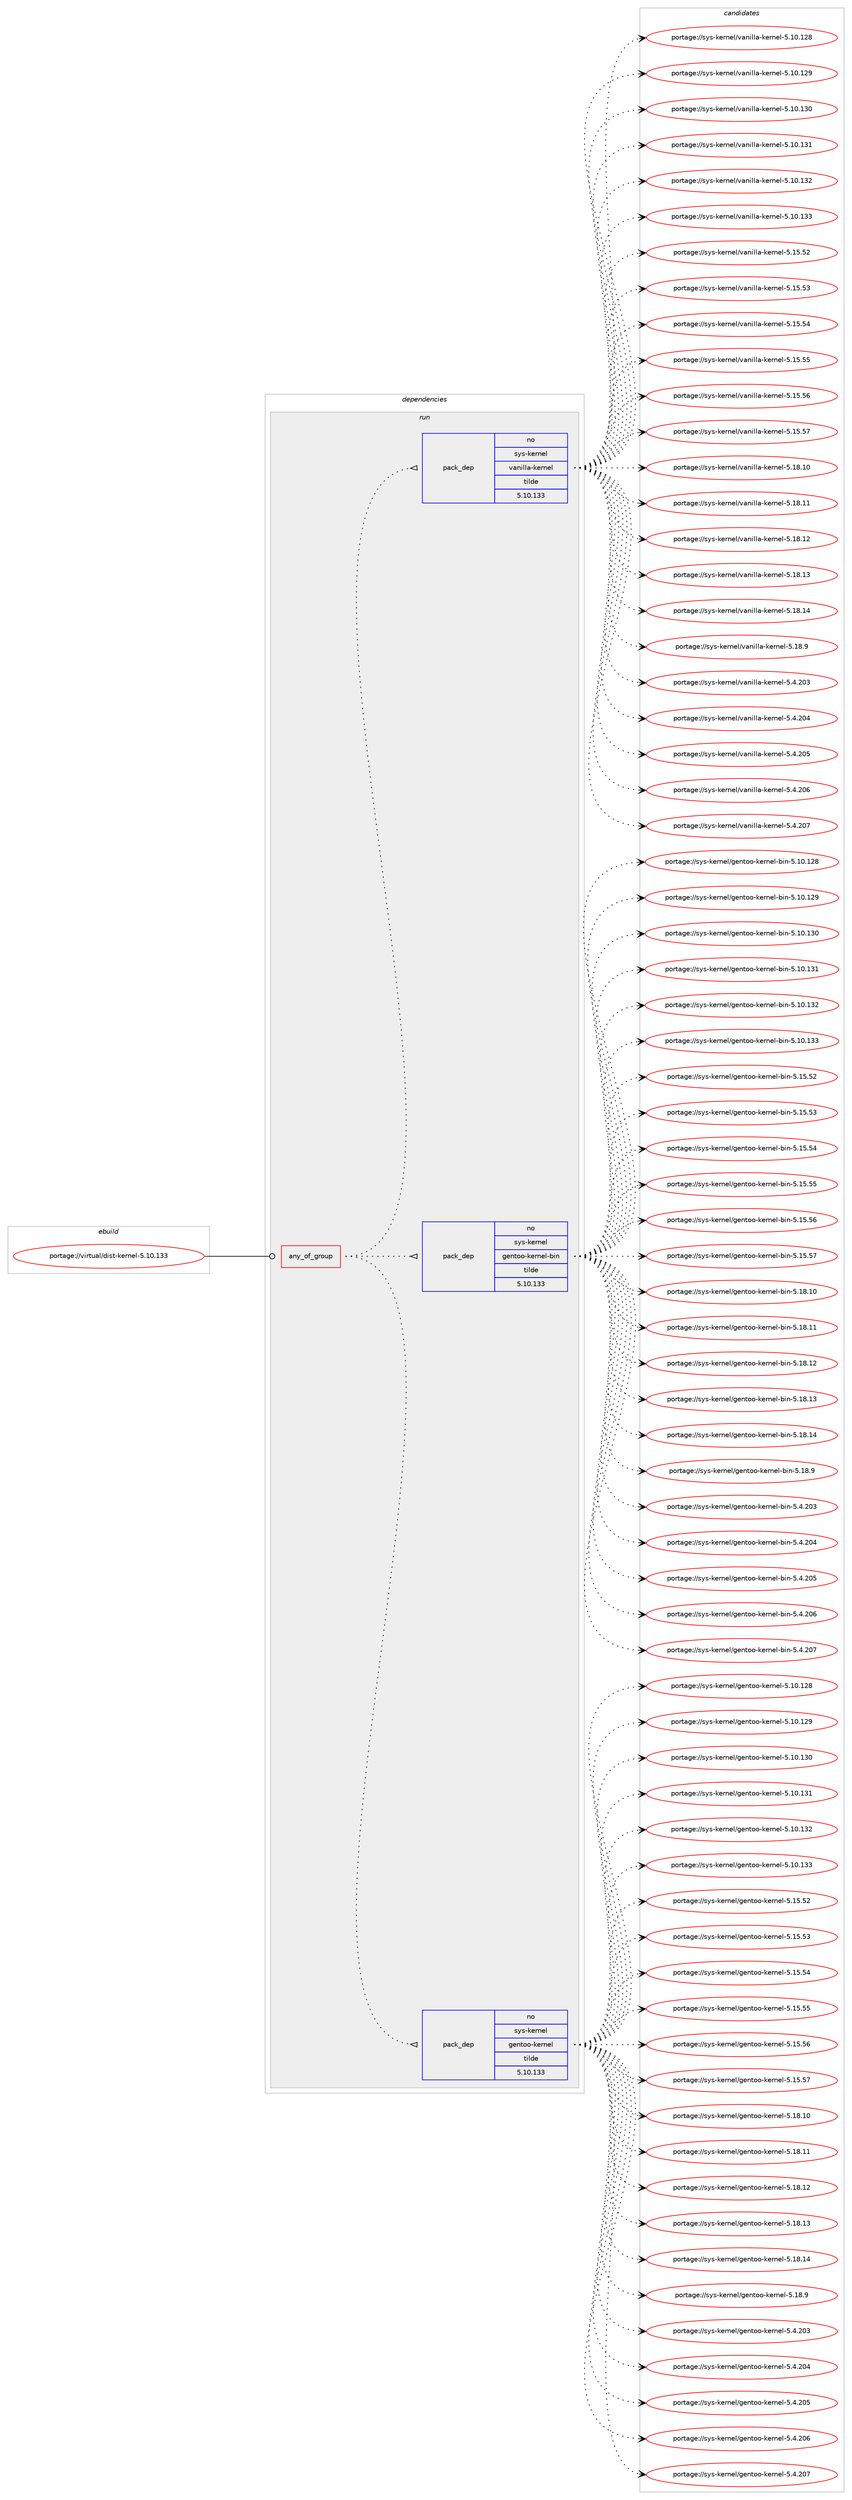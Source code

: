 digraph prolog {

# *************
# Graph options
# *************

newrank=true;
concentrate=true;
compound=true;
graph [rankdir=LR,fontname=Helvetica,fontsize=10,ranksep=1.5];#, ranksep=2.5, nodesep=0.2];
edge  [arrowhead=vee];
node  [fontname=Helvetica,fontsize=10];

# **********
# The ebuild
# **********

subgraph cluster_leftcol {
color=gray;
rank=same;
label=<<i>ebuild</i>>;
id [label="portage://virtual/dist-kernel-5.10.133", color=red, width=4, href="../virtual/dist-kernel-5.10.133.svg"];
}

# ****************
# The dependencies
# ****************

subgraph cluster_midcol {
color=gray;
label=<<i>dependencies</i>>;
subgraph cluster_compile {
fillcolor="#eeeeee";
style=filled;
label=<<i>compile</i>>;
}
subgraph cluster_compileandrun {
fillcolor="#eeeeee";
style=filled;
label=<<i>compile and run</i>>;
}
subgraph cluster_run {
fillcolor="#eeeeee";
style=filled;
label=<<i>run</i>>;
subgraph any8 {
dependency233 [label=<<TABLE BORDER="0" CELLBORDER="1" CELLSPACING="0" CELLPADDING="4"><TR><TD CELLPADDING="10">any_of_group</TD></TR></TABLE>>, shape=none, color=red];subgraph pack116 {
dependency234 [label=<<TABLE BORDER="0" CELLBORDER="1" CELLSPACING="0" CELLPADDING="4" WIDTH="220"><TR><TD ROWSPAN="6" CELLPADDING="30">pack_dep</TD></TR><TR><TD WIDTH="110">no</TD></TR><TR><TD>sys-kernel</TD></TR><TR><TD>gentoo-kernel</TD></TR><TR><TD>tilde</TD></TR><TR><TD>5.10.133</TD></TR></TABLE>>, shape=none, color=blue];
}
dependency233:e -> dependency234:w [weight=20,style="dotted",arrowhead="oinv"];
subgraph pack117 {
dependency235 [label=<<TABLE BORDER="0" CELLBORDER="1" CELLSPACING="0" CELLPADDING="4" WIDTH="220"><TR><TD ROWSPAN="6" CELLPADDING="30">pack_dep</TD></TR><TR><TD WIDTH="110">no</TD></TR><TR><TD>sys-kernel</TD></TR><TR><TD>gentoo-kernel-bin</TD></TR><TR><TD>tilde</TD></TR><TR><TD>5.10.133</TD></TR></TABLE>>, shape=none, color=blue];
}
dependency233:e -> dependency235:w [weight=20,style="dotted",arrowhead="oinv"];
subgraph pack118 {
dependency236 [label=<<TABLE BORDER="0" CELLBORDER="1" CELLSPACING="0" CELLPADDING="4" WIDTH="220"><TR><TD ROWSPAN="6" CELLPADDING="30">pack_dep</TD></TR><TR><TD WIDTH="110">no</TD></TR><TR><TD>sys-kernel</TD></TR><TR><TD>vanilla-kernel</TD></TR><TR><TD>tilde</TD></TR><TR><TD>5.10.133</TD></TR></TABLE>>, shape=none, color=blue];
}
dependency233:e -> dependency236:w [weight=20,style="dotted",arrowhead="oinv"];
}
id:e -> dependency233:w [weight=20,style="solid",arrowhead="odot"];
}
}

# **************
# The candidates
# **************

subgraph cluster_choices {
rank=same;
color=gray;
label=<<i>candidates</i>>;

subgraph choice116 {
color=black;
nodesep=1;
choice115121115451071011141101011084710310111011611111145107101114110101108455346494846495056 [label="portage://sys-kernel/gentoo-kernel-5.10.128", color=red, width=4,href="../sys-kernel/gentoo-kernel-5.10.128.svg"];
choice115121115451071011141101011084710310111011611111145107101114110101108455346494846495057 [label="portage://sys-kernel/gentoo-kernel-5.10.129", color=red, width=4,href="../sys-kernel/gentoo-kernel-5.10.129.svg"];
choice115121115451071011141101011084710310111011611111145107101114110101108455346494846495148 [label="portage://sys-kernel/gentoo-kernel-5.10.130", color=red, width=4,href="../sys-kernel/gentoo-kernel-5.10.130.svg"];
choice115121115451071011141101011084710310111011611111145107101114110101108455346494846495149 [label="portage://sys-kernel/gentoo-kernel-5.10.131", color=red, width=4,href="../sys-kernel/gentoo-kernel-5.10.131.svg"];
choice115121115451071011141101011084710310111011611111145107101114110101108455346494846495150 [label="portage://sys-kernel/gentoo-kernel-5.10.132", color=red, width=4,href="../sys-kernel/gentoo-kernel-5.10.132.svg"];
choice115121115451071011141101011084710310111011611111145107101114110101108455346494846495151 [label="portage://sys-kernel/gentoo-kernel-5.10.133", color=red, width=4,href="../sys-kernel/gentoo-kernel-5.10.133.svg"];
choice1151211154510710111411010110847103101110116111111451071011141101011084553464953465350 [label="portage://sys-kernel/gentoo-kernel-5.15.52", color=red, width=4,href="../sys-kernel/gentoo-kernel-5.15.52.svg"];
choice1151211154510710111411010110847103101110116111111451071011141101011084553464953465351 [label="portage://sys-kernel/gentoo-kernel-5.15.53", color=red, width=4,href="../sys-kernel/gentoo-kernel-5.15.53.svg"];
choice1151211154510710111411010110847103101110116111111451071011141101011084553464953465352 [label="portage://sys-kernel/gentoo-kernel-5.15.54", color=red, width=4,href="../sys-kernel/gentoo-kernel-5.15.54.svg"];
choice1151211154510710111411010110847103101110116111111451071011141101011084553464953465353 [label="portage://sys-kernel/gentoo-kernel-5.15.55", color=red, width=4,href="../sys-kernel/gentoo-kernel-5.15.55.svg"];
choice1151211154510710111411010110847103101110116111111451071011141101011084553464953465354 [label="portage://sys-kernel/gentoo-kernel-5.15.56", color=red, width=4,href="../sys-kernel/gentoo-kernel-5.15.56.svg"];
choice1151211154510710111411010110847103101110116111111451071011141101011084553464953465355 [label="portage://sys-kernel/gentoo-kernel-5.15.57", color=red, width=4,href="../sys-kernel/gentoo-kernel-5.15.57.svg"];
choice1151211154510710111411010110847103101110116111111451071011141101011084553464956464948 [label="portage://sys-kernel/gentoo-kernel-5.18.10", color=red, width=4,href="../sys-kernel/gentoo-kernel-5.18.10.svg"];
choice1151211154510710111411010110847103101110116111111451071011141101011084553464956464949 [label="portage://sys-kernel/gentoo-kernel-5.18.11", color=red, width=4,href="../sys-kernel/gentoo-kernel-5.18.11.svg"];
choice1151211154510710111411010110847103101110116111111451071011141101011084553464956464950 [label="portage://sys-kernel/gentoo-kernel-5.18.12", color=red, width=4,href="../sys-kernel/gentoo-kernel-5.18.12.svg"];
choice1151211154510710111411010110847103101110116111111451071011141101011084553464956464951 [label="portage://sys-kernel/gentoo-kernel-5.18.13", color=red, width=4,href="../sys-kernel/gentoo-kernel-5.18.13.svg"];
choice1151211154510710111411010110847103101110116111111451071011141101011084553464956464952 [label="portage://sys-kernel/gentoo-kernel-5.18.14", color=red, width=4,href="../sys-kernel/gentoo-kernel-5.18.14.svg"];
choice11512111545107101114110101108471031011101161111114510710111411010110845534649564657 [label="portage://sys-kernel/gentoo-kernel-5.18.9", color=red, width=4,href="../sys-kernel/gentoo-kernel-5.18.9.svg"];
choice1151211154510710111411010110847103101110116111111451071011141101011084553465246504851 [label="portage://sys-kernel/gentoo-kernel-5.4.203", color=red, width=4,href="../sys-kernel/gentoo-kernel-5.4.203.svg"];
choice1151211154510710111411010110847103101110116111111451071011141101011084553465246504852 [label="portage://sys-kernel/gentoo-kernel-5.4.204", color=red, width=4,href="../sys-kernel/gentoo-kernel-5.4.204.svg"];
choice1151211154510710111411010110847103101110116111111451071011141101011084553465246504853 [label="portage://sys-kernel/gentoo-kernel-5.4.205", color=red, width=4,href="../sys-kernel/gentoo-kernel-5.4.205.svg"];
choice1151211154510710111411010110847103101110116111111451071011141101011084553465246504854 [label="portage://sys-kernel/gentoo-kernel-5.4.206", color=red, width=4,href="../sys-kernel/gentoo-kernel-5.4.206.svg"];
choice1151211154510710111411010110847103101110116111111451071011141101011084553465246504855 [label="portage://sys-kernel/gentoo-kernel-5.4.207", color=red, width=4,href="../sys-kernel/gentoo-kernel-5.4.207.svg"];
dependency234:e -> choice115121115451071011141101011084710310111011611111145107101114110101108455346494846495056:w [style=dotted,weight="100"];
dependency234:e -> choice115121115451071011141101011084710310111011611111145107101114110101108455346494846495057:w [style=dotted,weight="100"];
dependency234:e -> choice115121115451071011141101011084710310111011611111145107101114110101108455346494846495148:w [style=dotted,weight="100"];
dependency234:e -> choice115121115451071011141101011084710310111011611111145107101114110101108455346494846495149:w [style=dotted,weight="100"];
dependency234:e -> choice115121115451071011141101011084710310111011611111145107101114110101108455346494846495150:w [style=dotted,weight="100"];
dependency234:e -> choice115121115451071011141101011084710310111011611111145107101114110101108455346494846495151:w [style=dotted,weight="100"];
dependency234:e -> choice1151211154510710111411010110847103101110116111111451071011141101011084553464953465350:w [style=dotted,weight="100"];
dependency234:e -> choice1151211154510710111411010110847103101110116111111451071011141101011084553464953465351:w [style=dotted,weight="100"];
dependency234:e -> choice1151211154510710111411010110847103101110116111111451071011141101011084553464953465352:w [style=dotted,weight="100"];
dependency234:e -> choice1151211154510710111411010110847103101110116111111451071011141101011084553464953465353:w [style=dotted,weight="100"];
dependency234:e -> choice1151211154510710111411010110847103101110116111111451071011141101011084553464953465354:w [style=dotted,weight="100"];
dependency234:e -> choice1151211154510710111411010110847103101110116111111451071011141101011084553464953465355:w [style=dotted,weight="100"];
dependency234:e -> choice1151211154510710111411010110847103101110116111111451071011141101011084553464956464948:w [style=dotted,weight="100"];
dependency234:e -> choice1151211154510710111411010110847103101110116111111451071011141101011084553464956464949:w [style=dotted,weight="100"];
dependency234:e -> choice1151211154510710111411010110847103101110116111111451071011141101011084553464956464950:w [style=dotted,weight="100"];
dependency234:e -> choice1151211154510710111411010110847103101110116111111451071011141101011084553464956464951:w [style=dotted,weight="100"];
dependency234:e -> choice1151211154510710111411010110847103101110116111111451071011141101011084553464956464952:w [style=dotted,weight="100"];
dependency234:e -> choice11512111545107101114110101108471031011101161111114510710111411010110845534649564657:w [style=dotted,weight="100"];
dependency234:e -> choice1151211154510710111411010110847103101110116111111451071011141101011084553465246504851:w [style=dotted,weight="100"];
dependency234:e -> choice1151211154510710111411010110847103101110116111111451071011141101011084553465246504852:w [style=dotted,weight="100"];
dependency234:e -> choice1151211154510710111411010110847103101110116111111451071011141101011084553465246504853:w [style=dotted,weight="100"];
dependency234:e -> choice1151211154510710111411010110847103101110116111111451071011141101011084553465246504854:w [style=dotted,weight="100"];
dependency234:e -> choice1151211154510710111411010110847103101110116111111451071011141101011084553465246504855:w [style=dotted,weight="100"];
}
subgraph choice117 {
color=black;
nodesep=1;
choice1151211154510710111411010110847103101110116111111451071011141101011084598105110455346494846495056 [label="portage://sys-kernel/gentoo-kernel-bin-5.10.128", color=red, width=4,href="../sys-kernel/gentoo-kernel-bin-5.10.128.svg"];
choice1151211154510710111411010110847103101110116111111451071011141101011084598105110455346494846495057 [label="portage://sys-kernel/gentoo-kernel-bin-5.10.129", color=red, width=4,href="../sys-kernel/gentoo-kernel-bin-5.10.129.svg"];
choice1151211154510710111411010110847103101110116111111451071011141101011084598105110455346494846495148 [label="portage://sys-kernel/gentoo-kernel-bin-5.10.130", color=red, width=4,href="../sys-kernel/gentoo-kernel-bin-5.10.130.svg"];
choice1151211154510710111411010110847103101110116111111451071011141101011084598105110455346494846495149 [label="portage://sys-kernel/gentoo-kernel-bin-5.10.131", color=red, width=4,href="../sys-kernel/gentoo-kernel-bin-5.10.131.svg"];
choice1151211154510710111411010110847103101110116111111451071011141101011084598105110455346494846495150 [label="portage://sys-kernel/gentoo-kernel-bin-5.10.132", color=red, width=4,href="../sys-kernel/gentoo-kernel-bin-5.10.132.svg"];
choice1151211154510710111411010110847103101110116111111451071011141101011084598105110455346494846495151 [label="portage://sys-kernel/gentoo-kernel-bin-5.10.133", color=red, width=4,href="../sys-kernel/gentoo-kernel-bin-5.10.133.svg"];
choice11512111545107101114110101108471031011101161111114510710111411010110845981051104553464953465350 [label="portage://sys-kernel/gentoo-kernel-bin-5.15.52", color=red, width=4,href="../sys-kernel/gentoo-kernel-bin-5.15.52.svg"];
choice11512111545107101114110101108471031011101161111114510710111411010110845981051104553464953465351 [label="portage://sys-kernel/gentoo-kernel-bin-5.15.53", color=red, width=4,href="../sys-kernel/gentoo-kernel-bin-5.15.53.svg"];
choice11512111545107101114110101108471031011101161111114510710111411010110845981051104553464953465352 [label="portage://sys-kernel/gentoo-kernel-bin-5.15.54", color=red, width=4,href="../sys-kernel/gentoo-kernel-bin-5.15.54.svg"];
choice11512111545107101114110101108471031011101161111114510710111411010110845981051104553464953465353 [label="portage://sys-kernel/gentoo-kernel-bin-5.15.55", color=red, width=4,href="../sys-kernel/gentoo-kernel-bin-5.15.55.svg"];
choice11512111545107101114110101108471031011101161111114510710111411010110845981051104553464953465354 [label="portage://sys-kernel/gentoo-kernel-bin-5.15.56", color=red, width=4,href="../sys-kernel/gentoo-kernel-bin-5.15.56.svg"];
choice11512111545107101114110101108471031011101161111114510710111411010110845981051104553464953465355 [label="portage://sys-kernel/gentoo-kernel-bin-5.15.57", color=red, width=4,href="../sys-kernel/gentoo-kernel-bin-5.15.57.svg"];
choice11512111545107101114110101108471031011101161111114510710111411010110845981051104553464956464948 [label="portage://sys-kernel/gentoo-kernel-bin-5.18.10", color=red, width=4,href="../sys-kernel/gentoo-kernel-bin-5.18.10.svg"];
choice11512111545107101114110101108471031011101161111114510710111411010110845981051104553464956464949 [label="portage://sys-kernel/gentoo-kernel-bin-5.18.11", color=red, width=4,href="../sys-kernel/gentoo-kernel-bin-5.18.11.svg"];
choice11512111545107101114110101108471031011101161111114510710111411010110845981051104553464956464950 [label="portage://sys-kernel/gentoo-kernel-bin-5.18.12", color=red, width=4,href="../sys-kernel/gentoo-kernel-bin-5.18.12.svg"];
choice11512111545107101114110101108471031011101161111114510710111411010110845981051104553464956464951 [label="portage://sys-kernel/gentoo-kernel-bin-5.18.13", color=red, width=4,href="../sys-kernel/gentoo-kernel-bin-5.18.13.svg"];
choice11512111545107101114110101108471031011101161111114510710111411010110845981051104553464956464952 [label="portage://sys-kernel/gentoo-kernel-bin-5.18.14", color=red, width=4,href="../sys-kernel/gentoo-kernel-bin-5.18.14.svg"];
choice115121115451071011141101011084710310111011611111145107101114110101108459810511045534649564657 [label="portage://sys-kernel/gentoo-kernel-bin-5.18.9", color=red, width=4,href="../sys-kernel/gentoo-kernel-bin-5.18.9.svg"];
choice11512111545107101114110101108471031011101161111114510710111411010110845981051104553465246504851 [label="portage://sys-kernel/gentoo-kernel-bin-5.4.203", color=red, width=4,href="../sys-kernel/gentoo-kernel-bin-5.4.203.svg"];
choice11512111545107101114110101108471031011101161111114510710111411010110845981051104553465246504852 [label="portage://sys-kernel/gentoo-kernel-bin-5.4.204", color=red, width=4,href="../sys-kernel/gentoo-kernel-bin-5.4.204.svg"];
choice11512111545107101114110101108471031011101161111114510710111411010110845981051104553465246504853 [label="portage://sys-kernel/gentoo-kernel-bin-5.4.205", color=red, width=4,href="../sys-kernel/gentoo-kernel-bin-5.4.205.svg"];
choice11512111545107101114110101108471031011101161111114510710111411010110845981051104553465246504854 [label="portage://sys-kernel/gentoo-kernel-bin-5.4.206", color=red, width=4,href="../sys-kernel/gentoo-kernel-bin-5.4.206.svg"];
choice11512111545107101114110101108471031011101161111114510710111411010110845981051104553465246504855 [label="portage://sys-kernel/gentoo-kernel-bin-5.4.207", color=red, width=4,href="../sys-kernel/gentoo-kernel-bin-5.4.207.svg"];
dependency235:e -> choice1151211154510710111411010110847103101110116111111451071011141101011084598105110455346494846495056:w [style=dotted,weight="100"];
dependency235:e -> choice1151211154510710111411010110847103101110116111111451071011141101011084598105110455346494846495057:w [style=dotted,weight="100"];
dependency235:e -> choice1151211154510710111411010110847103101110116111111451071011141101011084598105110455346494846495148:w [style=dotted,weight="100"];
dependency235:e -> choice1151211154510710111411010110847103101110116111111451071011141101011084598105110455346494846495149:w [style=dotted,weight="100"];
dependency235:e -> choice1151211154510710111411010110847103101110116111111451071011141101011084598105110455346494846495150:w [style=dotted,weight="100"];
dependency235:e -> choice1151211154510710111411010110847103101110116111111451071011141101011084598105110455346494846495151:w [style=dotted,weight="100"];
dependency235:e -> choice11512111545107101114110101108471031011101161111114510710111411010110845981051104553464953465350:w [style=dotted,weight="100"];
dependency235:e -> choice11512111545107101114110101108471031011101161111114510710111411010110845981051104553464953465351:w [style=dotted,weight="100"];
dependency235:e -> choice11512111545107101114110101108471031011101161111114510710111411010110845981051104553464953465352:w [style=dotted,weight="100"];
dependency235:e -> choice11512111545107101114110101108471031011101161111114510710111411010110845981051104553464953465353:w [style=dotted,weight="100"];
dependency235:e -> choice11512111545107101114110101108471031011101161111114510710111411010110845981051104553464953465354:w [style=dotted,weight="100"];
dependency235:e -> choice11512111545107101114110101108471031011101161111114510710111411010110845981051104553464953465355:w [style=dotted,weight="100"];
dependency235:e -> choice11512111545107101114110101108471031011101161111114510710111411010110845981051104553464956464948:w [style=dotted,weight="100"];
dependency235:e -> choice11512111545107101114110101108471031011101161111114510710111411010110845981051104553464956464949:w [style=dotted,weight="100"];
dependency235:e -> choice11512111545107101114110101108471031011101161111114510710111411010110845981051104553464956464950:w [style=dotted,weight="100"];
dependency235:e -> choice11512111545107101114110101108471031011101161111114510710111411010110845981051104553464956464951:w [style=dotted,weight="100"];
dependency235:e -> choice11512111545107101114110101108471031011101161111114510710111411010110845981051104553464956464952:w [style=dotted,weight="100"];
dependency235:e -> choice115121115451071011141101011084710310111011611111145107101114110101108459810511045534649564657:w [style=dotted,weight="100"];
dependency235:e -> choice11512111545107101114110101108471031011101161111114510710111411010110845981051104553465246504851:w [style=dotted,weight="100"];
dependency235:e -> choice11512111545107101114110101108471031011101161111114510710111411010110845981051104553465246504852:w [style=dotted,weight="100"];
dependency235:e -> choice11512111545107101114110101108471031011101161111114510710111411010110845981051104553465246504853:w [style=dotted,weight="100"];
dependency235:e -> choice11512111545107101114110101108471031011101161111114510710111411010110845981051104553465246504854:w [style=dotted,weight="100"];
dependency235:e -> choice11512111545107101114110101108471031011101161111114510710111411010110845981051104553465246504855:w [style=dotted,weight="100"];
}
subgraph choice118 {
color=black;
nodesep=1;
choice1151211154510710111411010110847118971101051081089745107101114110101108455346494846495056 [label="portage://sys-kernel/vanilla-kernel-5.10.128", color=red, width=4,href="../sys-kernel/vanilla-kernel-5.10.128.svg"];
choice1151211154510710111411010110847118971101051081089745107101114110101108455346494846495057 [label="portage://sys-kernel/vanilla-kernel-5.10.129", color=red, width=4,href="../sys-kernel/vanilla-kernel-5.10.129.svg"];
choice1151211154510710111411010110847118971101051081089745107101114110101108455346494846495148 [label="portage://sys-kernel/vanilla-kernel-5.10.130", color=red, width=4,href="../sys-kernel/vanilla-kernel-5.10.130.svg"];
choice1151211154510710111411010110847118971101051081089745107101114110101108455346494846495149 [label="portage://sys-kernel/vanilla-kernel-5.10.131", color=red, width=4,href="../sys-kernel/vanilla-kernel-5.10.131.svg"];
choice1151211154510710111411010110847118971101051081089745107101114110101108455346494846495150 [label="portage://sys-kernel/vanilla-kernel-5.10.132", color=red, width=4,href="../sys-kernel/vanilla-kernel-5.10.132.svg"];
choice1151211154510710111411010110847118971101051081089745107101114110101108455346494846495151 [label="portage://sys-kernel/vanilla-kernel-5.10.133", color=red, width=4,href="../sys-kernel/vanilla-kernel-5.10.133.svg"];
choice11512111545107101114110101108471189711010510810897451071011141101011084553464953465350 [label="portage://sys-kernel/vanilla-kernel-5.15.52", color=red, width=4,href="../sys-kernel/vanilla-kernel-5.15.52.svg"];
choice11512111545107101114110101108471189711010510810897451071011141101011084553464953465351 [label="portage://sys-kernel/vanilla-kernel-5.15.53", color=red, width=4,href="../sys-kernel/vanilla-kernel-5.15.53.svg"];
choice11512111545107101114110101108471189711010510810897451071011141101011084553464953465352 [label="portage://sys-kernel/vanilla-kernel-5.15.54", color=red, width=4,href="../sys-kernel/vanilla-kernel-5.15.54.svg"];
choice11512111545107101114110101108471189711010510810897451071011141101011084553464953465353 [label="portage://sys-kernel/vanilla-kernel-5.15.55", color=red, width=4,href="../sys-kernel/vanilla-kernel-5.15.55.svg"];
choice11512111545107101114110101108471189711010510810897451071011141101011084553464953465354 [label="portage://sys-kernel/vanilla-kernel-5.15.56", color=red, width=4,href="../sys-kernel/vanilla-kernel-5.15.56.svg"];
choice11512111545107101114110101108471189711010510810897451071011141101011084553464953465355 [label="portage://sys-kernel/vanilla-kernel-5.15.57", color=red, width=4,href="../sys-kernel/vanilla-kernel-5.15.57.svg"];
choice11512111545107101114110101108471189711010510810897451071011141101011084553464956464948 [label="portage://sys-kernel/vanilla-kernel-5.18.10", color=red, width=4,href="../sys-kernel/vanilla-kernel-5.18.10.svg"];
choice11512111545107101114110101108471189711010510810897451071011141101011084553464956464949 [label="portage://sys-kernel/vanilla-kernel-5.18.11", color=red, width=4,href="../sys-kernel/vanilla-kernel-5.18.11.svg"];
choice11512111545107101114110101108471189711010510810897451071011141101011084553464956464950 [label="portage://sys-kernel/vanilla-kernel-5.18.12", color=red, width=4,href="../sys-kernel/vanilla-kernel-5.18.12.svg"];
choice11512111545107101114110101108471189711010510810897451071011141101011084553464956464951 [label="portage://sys-kernel/vanilla-kernel-5.18.13", color=red, width=4,href="../sys-kernel/vanilla-kernel-5.18.13.svg"];
choice11512111545107101114110101108471189711010510810897451071011141101011084553464956464952 [label="portage://sys-kernel/vanilla-kernel-5.18.14", color=red, width=4,href="../sys-kernel/vanilla-kernel-5.18.14.svg"];
choice115121115451071011141101011084711897110105108108974510710111411010110845534649564657 [label="portage://sys-kernel/vanilla-kernel-5.18.9", color=red, width=4,href="../sys-kernel/vanilla-kernel-5.18.9.svg"];
choice11512111545107101114110101108471189711010510810897451071011141101011084553465246504851 [label="portage://sys-kernel/vanilla-kernel-5.4.203", color=red, width=4,href="../sys-kernel/vanilla-kernel-5.4.203.svg"];
choice11512111545107101114110101108471189711010510810897451071011141101011084553465246504852 [label="portage://sys-kernel/vanilla-kernel-5.4.204", color=red, width=4,href="../sys-kernel/vanilla-kernel-5.4.204.svg"];
choice11512111545107101114110101108471189711010510810897451071011141101011084553465246504853 [label="portage://sys-kernel/vanilla-kernel-5.4.205", color=red, width=4,href="../sys-kernel/vanilla-kernel-5.4.205.svg"];
choice11512111545107101114110101108471189711010510810897451071011141101011084553465246504854 [label="portage://sys-kernel/vanilla-kernel-5.4.206", color=red, width=4,href="../sys-kernel/vanilla-kernel-5.4.206.svg"];
choice11512111545107101114110101108471189711010510810897451071011141101011084553465246504855 [label="portage://sys-kernel/vanilla-kernel-5.4.207", color=red, width=4,href="../sys-kernel/vanilla-kernel-5.4.207.svg"];
dependency236:e -> choice1151211154510710111411010110847118971101051081089745107101114110101108455346494846495056:w [style=dotted,weight="100"];
dependency236:e -> choice1151211154510710111411010110847118971101051081089745107101114110101108455346494846495057:w [style=dotted,weight="100"];
dependency236:e -> choice1151211154510710111411010110847118971101051081089745107101114110101108455346494846495148:w [style=dotted,weight="100"];
dependency236:e -> choice1151211154510710111411010110847118971101051081089745107101114110101108455346494846495149:w [style=dotted,weight="100"];
dependency236:e -> choice1151211154510710111411010110847118971101051081089745107101114110101108455346494846495150:w [style=dotted,weight="100"];
dependency236:e -> choice1151211154510710111411010110847118971101051081089745107101114110101108455346494846495151:w [style=dotted,weight="100"];
dependency236:e -> choice11512111545107101114110101108471189711010510810897451071011141101011084553464953465350:w [style=dotted,weight="100"];
dependency236:e -> choice11512111545107101114110101108471189711010510810897451071011141101011084553464953465351:w [style=dotted,weight="100"];
dependency236:e -> choice11512111545107101114110101108471189711010510810897451071011141101011084553464953465352:w [style=dotted,weight="100"];
dependency236:e -> choice11512111545107101114110101108471189711010510810897451071011141101011084553464953465353:w [style=dotted,weight="100"];
dependency236:e -> choice11512111545107101114110101108471189711010510810897451071011141101011084553464953465354:w [style=dotted,weight="100"];
dependency236:e -> choice11512111545107101114110101108471189711010510810897451071011141101011084553464953465355:w [style=dotted,weight="100"];
dependency236:e -> choice11512111545107101114110101108471189711010510810897451071011141101011084553464956464948:w [style=dotted,weight="100"];
dependency236:e -> choice11512111545107101114110101108471189711010510810897451071011141101011084553464956464949:w [style=dotted,weight="100"];
dependency236:e -> choice11512111545107101114110101108471189711010510810897451071011141101011084553464956464950:w [style=dotted,weight="100"];
dependency236:e -> choice11512111545107101114110101108471189711010510810897451071011141101011084553464956464951:w [style=dotted,weight="100"];
dependency236:e -> choice11512111545107101114110101108471189711010510810897451071011141101011084553464956464952:w [style=dotted,weight="100"];
dependency236:e -> choice115121115451071011141101011084711897110105108108974510710111411010110845534649564657:w [style=dotted,weight="100"];
dependency236:e -> choice11512111545107101114110101108471189711010510810897451071011141101011084553465246504851:w [style=dotted,weight="100"];
dependency236:e -> choice11512111545107101114110101108471189711010510810897451071011141101011084553465246504852:w [style=dotted,weight="100"];
dependency236:e -> choice11512111545107101114110101108471189711010510810897451071011141101011084553465246504853:w [style=dotted,weight="100"];
dependency236:e -> choice11512111545107101114110101108471189711010510810897451071011141101011084553465246504854:w [style=dotted,weight="100"];
dependency236:e -> choice11512111545107101114110101108471189711010510810897451071011141101011084553465246504855:w [style=dotted,weight="100"];
}
}

}
